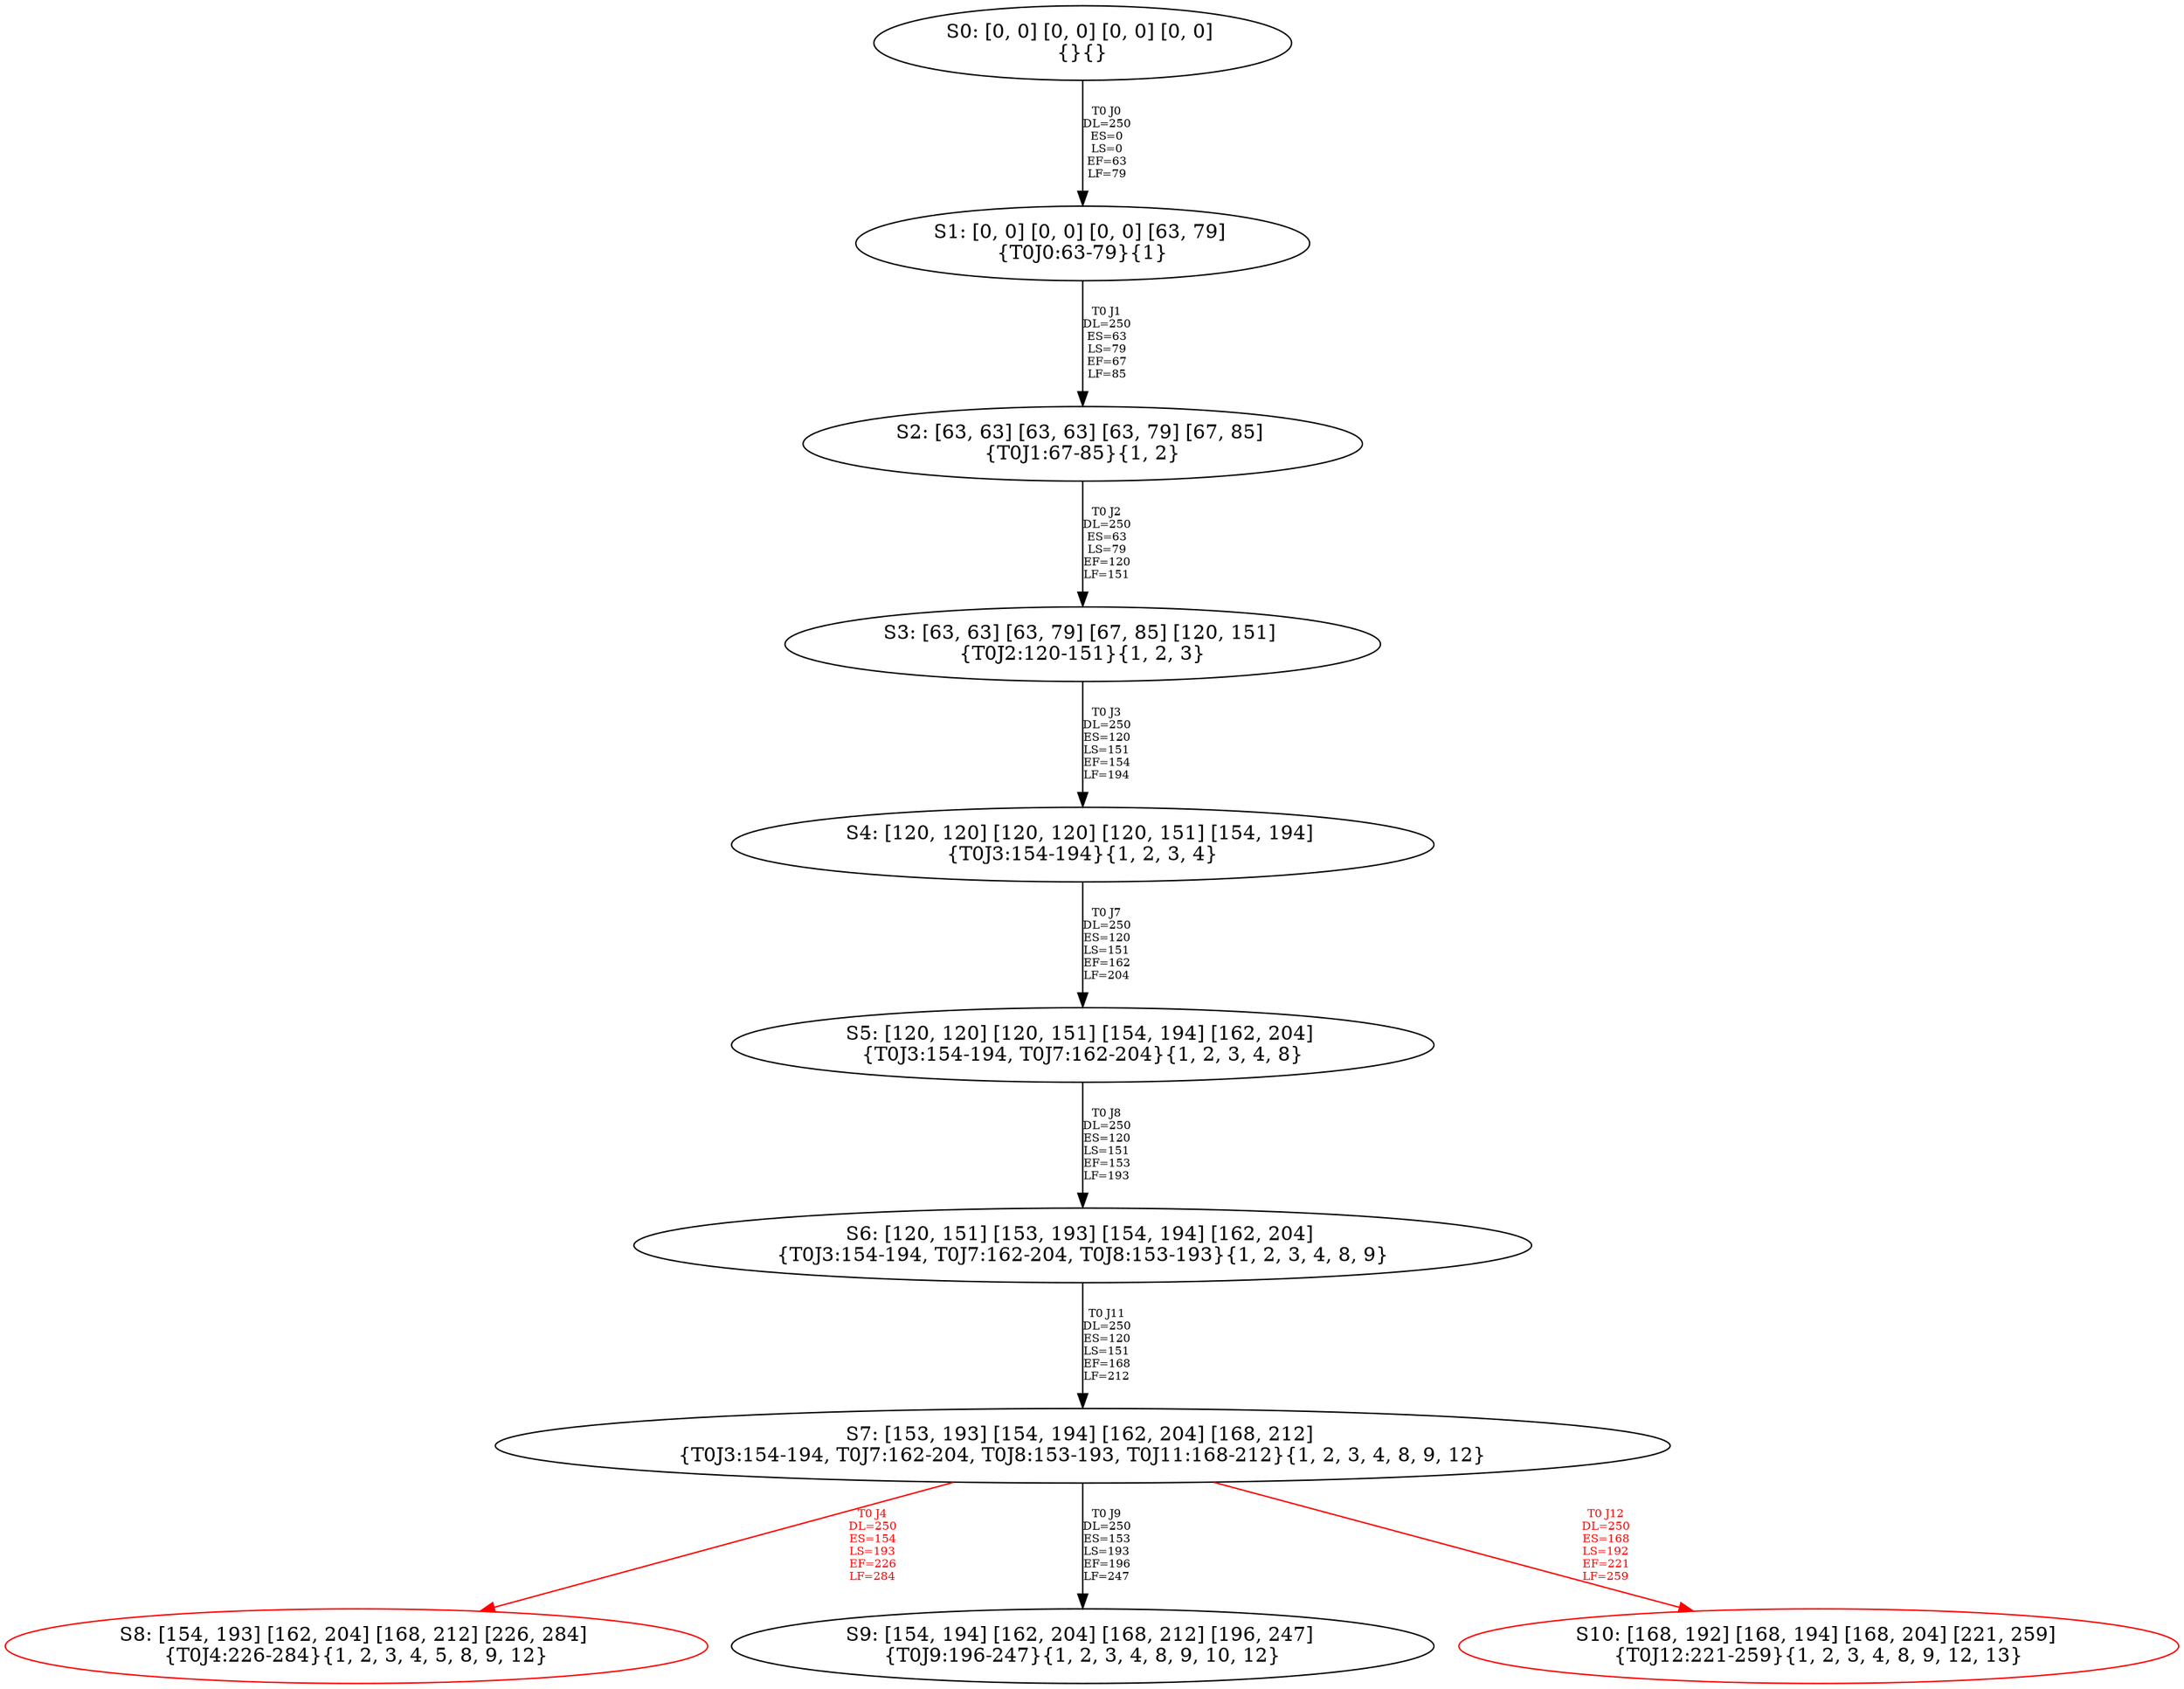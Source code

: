 digraph {
	S0[label="S0: [0, 0] [0, 0] [0, 0] [0, 0] \n{}{}"];
	S1[label="S1: [0, 0] [0, 0] [0, 0] [63, 79] \n{T0J0:63-79}{1}"];
	S2[label="S2: [63, 63] [63, 63] [63, 79] [67, 85] \n{T0J1:67-85}{1, 2}"];
	S3[label="S3: [63, 63] [63, 79] [67, 85] [120, 151] \n{T0J2:120-151}{1, 2, 3}"];
	S4[label="S4: [120, 120] [120, 120] [120, 151] [154, 194] \n{T0J3:154-194}{1, 2, 3, 4}"];
	S5[label="S5: [120, 120] [120, 151] [154, 194] [162, 204] \n{T0J3:154-194, T0J7:162-204}{1, 2, 3, 4, 8}"];
	S6[label="S6: [120, 151] [153, 193] [154, 194] [162, 204] \n{T0J3:154-194, T0J7:162-204, T0J8:153-193}{1, 2, 3, 4, 8, 9}"];
	S7[label="S7: [153, 193] [154, 194] [162, 204] [168, 212] \n{T0J3:154-194, T0J7:162-204, T0J8:153-193, T0J11:168-212}{1, 2, 3, 4, 8, 9, 12}"];
	S8[label="S8: [154, 193] [162, 204] [168, 212] [226, 284] \n{T0J4:226-284}{1, 2, 3, 4, 5, 8, 9, 12}"];
	S9[label="S9: [154, 194] [162, 204] [168, 212] [196, 247] \n{T0J9:196-247}{1, 2, 3, 4, 8, 9, 10, 12}"];
	S10[label="S10: [168, 192] [168, 194] [168, 204] [221, 259] \n{T0J12:221-259}{1, 2, 3, 4, 8, 9, 12, 13}"];
	S0 -> S1[label="T0 J0\nDL=250\nES=0\nLS=0\nEF=63\nLF=79",fontsize=8];
	S1 -> S2[label="T0 J1\nDL=250\nES=63\nLS=79\nEF=67\nLF=85",fontsize=8];
	S2 -> S3[label="T0 J2\nDL=250\nES=63\nLS=79\nEF=120\nLF=151",fontsize=8];
	S3 -> S4[label="T0 J3\nDL=250\nES=120\nLS=151\nEF=154\nLF=194",fontsize=8];
	S4 -> S5[label="T0 J7\nDL=250\nES=120\nLS=151\nEF=162\nLF=204",fontsize=8];
	S5 -> S6[label="T0 J8\nDL=250\nES=120\nLS=151\nEF=153\nLF=193",fontsize=8];
	S6 -> S7[label="T0 J11\nDL=250\nES=120\nLS=151\nEF=168\nLF=212",fontsize=8];
	S7 -> S8[label="T0 J4\nDL=250\nES=154\nLS=193\nEF=226\nLF=284",color=Red,fontcolor=Red,fontsize=8];
S8[color=Red];
	S7 -> S9[label="T0 J9\nDL=250\nES=153\nLS=193\nEF=196\nLF=247",fontsize=8];
	S7 -> S10[label="T0 J12\nDL=250\nES=168\nLS=192\nEF=221\nLF=259",color=Red,fontcolor=Red,fontsize=8];
S10[color=Red];
}
